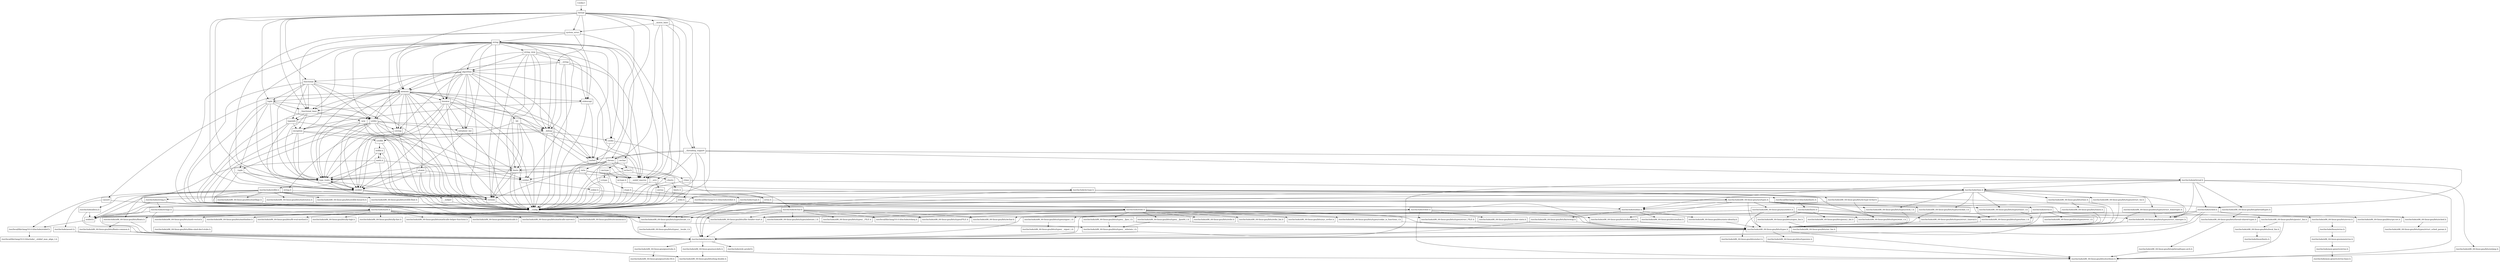 digraph "dependencies" {
  header_0 [ shape="box", label="\<stdin\>" ];
  header_1 [ shape="box", label="thread" ];
  header_10 [ shape="box", label="/usr/include/pthread.h" ];
  header_100 [ shape="box", label="/usr/include/x86_64-linux-gnu/bits/stdio_lim.h" ];
  header_101 [ shape="box", label="/usr/include/x86_64-linux-gnu/bits/sys_errlist.h" ];
  header_102 [ shape="box", label="/usr/include/x86_64-linux-gnu/bits/stdio.h" ];
  header_103 [ shape="box", label="functional" ];
  header_104 [ shape="box", label="memory" ];
  header_105 [ shape="box", label="iterator" ];
  header_106 [ shape="box", label="tuple" ];
  header_107 [ shape="box", label="stdexcept" ];
  header_108 [ shape="box", label="cassert" ];
  header_109 [ shape="box", label="/usr/include/assert.h" ];
  header_11 [ shape="box", label="iosfwd" ];
  header_110 [ shape="box", label="atomic" ];
  header_111 [ shape="box", label="system_error" ];
  header_112 [ shape="box", label="__errc" ];
  header_113 [ shape="box", label="cerrno" ];
  header_114 [ shape="box", label="errno.h" ];
  header_115 [ shape="box", label="/usr/include/errno.h" ];
  header_116 [ shape="box", label="/usr/include/x86_64-linux-gnu/bits/errno.h" ];
  header_117 [ shape="box", label="/usr/include/linux/errno.h" ];
  header_118 [ shape="box", label="/usr/include/x86_64-linux-gnu/asm/errno.h" ];
  header_119 [ shape="box", label="/usr/include/asm-generic/errno.h" ];
  header_12 [ shape="box", label="wchar.h" ];
  header_120 [ shape="box", label="/usr/include/asm-generic/errno-base.h" ];
  header_121 [ shape="box", label="/usr/include/x86_64-linux-gnu/bits/types/error_t.h" ];
  header_122 [ shape="box", label="string" ];
  header_123 [ shape="box", label="string_view" ];
  header_124 [ shape="box", label="__string" ];
  header_125 [ shape="box", label="algorithm" ];
  header_126 [ shape="box", label="bit" ];
  header_127 [ shape="box", label="cwchar" ];
  header_128 [ shape="box", label="cwctype" ];
  header_129 [ shape="box", label="cctype" ];
  header_13 [ shape="box", label="/usr/include/wchar.h" ];
  header_130 [ shape="box", label="ctype.h" ];
  header_131 [ shape="box", label="/usr/include/ctype.h" ];
  header_132 [ shape="box", label="wctype.h" ];
  header_133 [ shape="box", label="/usr/include/wctype.h" ];
  header_134 [ shape="box", label="/usr/include/x86_64-linux-gnu/bits/wctype-wchar.h" ];
  header_135 [ shape="box", label="chrono" ];
  header_136 [ shape="box", label="ctime" ];
  header_137 [ shape="box", label="/usr/include/time.h" ];
  header_138 [ shape="box", label="/usr/include/x86_64-linux-gnu/bits/time.h" ];
  header_139 [ shape="box", label="/usr/include/x86_64-linux-gnu/bits/timex.h" ];
  header_14 [ shape="box", label="/usr/include/x86_64-linux-gnu/bits/libc-header-start.h" ];
  header_140 [ shape="box", label="/usr/include/x86_64-linux-gnu/bits/types/struct_tm.h" ];
  header_141 [ shape="box", label="/usr/include/x86_64-linux-gnu/bits/types/struct_itimerspec.h" ];
  header_142 [ shape="box", label="ratio" ];
  header_143 [ shape="box", label="climits" ];
  header_144 [ shape="box", label="limits.h" ];
  header_145 [ shape="box", label="/usr/local/lib/clang/10.0.0/include/limits.h" ];
  header_146 [ shape="box", label="/usr/include/limits.h" ];
  header_147 [ shape="box", label="/usr/include/x86_64-linux-gnu/bits/posix1_lim.h" ];
  header_148 [ shape="box", label="/usr/include/x86_64-linux-gnu/bits/local_lim.h" ];
  header_149 [ shape="box", label="/usr/include/linux/limits.h" ];
  header_15 [ shape="box", label="/usr/include/x86_64-linux-gnu/bits/floatn.h" ];
  header_150 [ shape="box", label="/usr/include/x86_64-linux-gnu/bits/posix2_lim.h" ];
  header_151 [ shape="box", label="/usr/include/x86_64-linux-gnu/bits/xopen_lim.h" ];
  header_152 [ shape="box", label="/usr/include/x86_64-linux-gnu/bits/uio_lim.h" ];
  header_153 [ shape="box", label="__mutex_base" ];
  header_154 [ shape="box", label="__threading_support" ];
  header_155 [ shape="box", label="/usr/include/sched.h" ];
  header_156 [ shape="box", label="/usr/include/x86_64-linux-gnu/bits/sched.h" ];
  header_157 [ shape="box", label="/usr/include/x86_64-linux-gnu/bits/types/struct_sched_param.h" ];
  header_158 [ shape="box", label="/usr/include/x86_64-linux-gnu/bits/cpu-set.h" ];
  header_159 [ shape="box", label="/usr/include/x86_64-linux-gnu/bits/setjmp.h" ];
  header_16 [ shape="box", label="/usr/include/x86_64-linux-gnu/bits/floatn-common.h" ];
  header_17 [ shape="box", label="stddef.h" ];
  header_18 [ shape="box", label="/usr/local/lib/clang/10.0.0/include/stddef.h" ];
  header_19 [ shape="box", label="/usr/local/lib/clang/10.0.0/include/stdarg.h" ];
  header_2 [ shape="box", label="__config" ];
  header_20 [ shape="box", label="/usr/include/x86_64-linux-gnu/bits/wchar.h" ];
  header_21 [ shape="box", label="/usr/include/x86_64-linux-gnu/bits/types/wint_t.h" ];
  header_22 [ shape="box", label="/usr/include/x86_64-linux-gnu/bits/types/mbstate_t.h" ];
  header_23 [ shape="box", label="/usr/include/x86_64-linux-gnu/bits/types/__mbstate_t.h" ];
  header_24 [ shape="box", label="/usr/include/x86_64-linux-gnu/bits/types/__FILE.h" ];
  header_25 [ shape="box", label="/usr/include/x86_64-linux-gnu/bits/types/FILE.h" ];
  header_26 [ shape="box", label="/usr/include/x86_64-linux-gnu/bits/types/locale_t.h" ];
  header_27 [ shape="box", label="/usr/include/x86_64-linux-gnu/bits/types/__locale_t.h" ];
  header_28 [ shape="box", label="__functional_base" ];
  header_29 [ shape="box", label="type_traits" ];
  header_3 [ shape="box", label="/usr/include/features.h" ];
  header_30 [ shape="box", label="cstddef" ];
  header_31 [ shape="box", label="version" ];
  header_32 [ shape="box", label="/usr/local/lib/clang/10.0.0/include/__stddef_max_align_t.h" ];
  header_33 [ shape="box", label="__nullptr" ];
  header_34 [ shape="box", label="typeinfo" ];
  header_35 [ shape="box", label="exception" ];
  header_36 [ shape="box", label="cstdlib" ];
  header_37 [ shape="box", label="stdlib.h" ];
  header_38 [ shape="box", label="/usr/include/stdlib.h" ];
  header_39 [ shape="box", label="/usr/include/x86_64-linux-gnu/bits/waitflags.h" ];
  header_4 [ shape="box", label="/usr/include/stdc-predef.h" ];
  header_40 [ shape="box", label="/usr/include/x86_64-linux-gnu/bits/waitstatus.h" ];
  header_41 [ shape="box", label="/usr/include/x86_64-linux-gnu/sys/types.h" ];
  header_42 [ shape="box", label="/usr/include/x86_64-linux-gnu/bits/types.h" ];
  header_43 [ shape="box", label="/usr/include/x86_64-linux-gnu/bits/typesizes.h" ];
  header_44 [ shape="box", label="/usr/include/x86_64-linux-gnu/bits/types/clock_t.h" ];
  header_45 [ shape="box", label="/usr/include/x86_64-linux-gnu/bits/types/clockid_t.h" ];
  header_46 [ shape="box", label="/usr/include/x86_64-linux-gnu/bits/types/time_t.h" ];
  header_47 [ shape="box", label="/usr/include/x86_64-linux-gnu/bits/types/timer_t.h" ];
  header_48 [ shape="box", label="/usr/include/x86_64-linux-gnu/bits/stdint-intn.h" ];
  header_49 [ shape="box", label="/usr/include/endian.h" ];
  header_5 [ shape="box", label="/usr/include/x86_64-linux-gnu/sys/cdefs.h" ];
  header_50 [ shape="box", label="/usr/include/x86_64-linux-gnu/bits/endian.h" ];
  header_51 [ shape="box", label="/usr/include/x86_64-linux-gnu/bits/byteswap.h" ];
  header_52 [ shape="box", label="/usr/include/x86_64-linux-gnu/bits/uintn-identity.h" ];
  header_53 [ shape="box", label="/usr/include/x86_64-linux-gnu/sys/select.h" ];
  header_54 [ shape="box", label="/usr/include/x86_64-linux-gnu/bits/select.h" ];
  header_55 [ shape="box", label="/usr/include/x86_64-linux-gnu/bits/types/sigset_t.h" ];
  header_56 [ shape="box", label="/usr/include/x86_64-linux-gnu/bits/types/__sigset_t.h" ];
  header_57 [ shape="box", label="/usr/include/x86_64-linux-gnu/bits/types/struct_timeval.h" ];
  header_58 [ shape="box", label="/usr/include/x86_64-linux-gnu/bits/types/struct_timespec.h" ];
  header_59 [ shape="box", label="/usr/include/x86_64-linux-gnu/bits/pthreadtypes.h" ];
  header_6 [ shape="box", label="/usr/include/x86_64-linux-gnu/bits/wordsize.h" ];
  header_60 [ shape="box", label="/usr/include/x86_64-linux-gnu/bits/thread-shared-types.h" ];
  header_61 [ shape="box", label="/usr/include/x86_64-linux-gnu/bits/pthreadtypes-arch.h" ];
  header_62 [ shape="box", label="/usr/include/alloca.h" ];
  header_63 [ shape="box", label="/usr/include/x86_64-linux-gnu/bits/stdlib-bsearch.h" ];
  header_64 [ shape="box", label="/usr/include/x86_64-linux-gnu/bits/stdlib-float.h" ];
  header_65 [ shape="box", label="math.h" ];
  header_66 [ shape="box", label="/usr/include/math.h" ];
  header_67 [ shape="box", label="/usr/include/x86_64-linux-gnu/bits/math-vector.h" ];
  header_68 [ shape="box", label="/usr/include/x86_64-linux-gnu/bits/libm-simd-decl-stubs.h" ];
  header_69 [ shape="box", label="/usr/include/x86_64-linux-gnu/bits/flt-eval-method.h" ];
  header_7 [ shape="box", label="/usr/include/x86_64-linux-gnu/bits/long-double.h" ];
  header_70 [ shape="box", label="/usr/include/x86_64-linux-gnu/bits/fp-logb.h" ];
  header_71 [ shape="box", label="/usr/include/x86_64-linux-gnu/bits/fp-fast.h" ];
  header_72 [ shape="box", label="/usr/include/x86_64-linux-gnu/bits/mathcalls-helper-functions.h" ];
  header_73 [ shape="box", label="/usr/include/x86_64-linux-gnu/bits/mathcalls.h" ];
  header_74 [ shape="box", label="/usr/include/x86_64-linux-gnu/bits/mathcalls-narrow.h" ];
  header_75 [ shape="box", label="/usr/include/x86_64-linux-gnu/bits/iscanonical.h" ];
  header_76 [ shape="box", label="/usr/include/x86_64-linux-gnu/bits/mathinline.h" ];
  header_77 [ shape="box", label="limits" ];
  header_78 [ shape="box", label="__undef_macros" ];
  header_79 [ shape="box", label="cstdint" ];
  header_8 [ shape="box", label="/usr/include/x86_64-linux-gnu/gnu/stubs.h" ];
  header_80 [ shape="box", label="stdint.h" ];
  header_81 [ shape="box", label="/usr/local/lib/clang/10.0.0/include/stdint.h" ];
  header_82 [ shape="box", label="/usr/include/stdint.h" ];
  header_83 [ shape="box", label="/usr/include/x86_64-linux-gnu/bits/stdint-uintn.h" ];
  header_84 [ shape="box", label="new" ];
  header_85 [ shape="box", label="utility" ];
  header_86 [ shape="box", label="__tuple" ];
  header_87 [ shape="box", label="initializer_list" ];
  header_88 [ shape="box", label="cstring" ];
  header_89 [ shape="box", label="string.h" ];
  header_9 [ shape="box", label="/usr/include/x86_64-linux-gnu/gnu/stubs-64.h" ];
  header_90 [ shape="box", label="/usr/include/string.h" ];
  header_91 [ shape="box", label="/usr/include/strings.h" ];
  header_92 [ shape="box", label="__debug" ];
  header_93 [ shape="box", label="cstdio" ];
  header_94 [ shape="box", label="stdio.h" ];
  header_95 [ shape="box", label="/usr/include/stdio.h" ];
  header_96 [ shape="box", label="/usr/include/x86_64-linux-gnu/bits/types/__fpos_t.h" ];
  header_97 [ shape="box", label="/usr/include/x86_64-linux-gnu/bits/types/__fpos64_t.h" ];
  header_98 [ shape="box", label="/usr/include/x86_64-linux-gnu/bits/types/struct_FILE.h" ];
  header_99 [ shape="box", label="/usr/include/x86_64-linux-gnu/bits/types/cookie_io_functions_t.h" ];
  header_118 -> header_119;
  header_119 -> header_120;
  header_61 -> header_6;
  header_60 -> header_61;
  header_62 -> header_17;
  header_62 -> header_3;
  header_65 -> header_37;
  header_65 -> header_2;
  header_65 -> header_77;
  header_65 -> header_29;
  header_65 -> header_66;
  header_67 -> header_68;
  header_66 -> header_14;
  header_66 -> header_15;
  header_66 -> header_74;
  header_66 -> header_72;
  header_66 -> header_73;
  header_66 -> header_70;
  header_66 -> header_71;
  header_66 -> header_76;
  header_66 -> header_42;
  header_66 -> header_67;
  header_66 -> header_75;
  header_66 -> header_69;
  header_114 -> header_115;
  header_114 -> header_2;
  header_115 -> header_116;
  header_115 -> header_3;
  header_115 -> header_121;
  header_77 -> header_29;
  header_77 -> header_78;
  header_77 -> header_2;
  header_77 -> header_31;
  header_116 -> header_117;
  header_117 -> header_118;
  header_79 -> header_80;
  header_79 -> header_2;
  header_112 -> header_2;
  header_112 -> header_113;
  header_113 -> header_114;
  header_113 -> header_2;
  header_110 -> header_29;
  header_110 -> header_79;
  header_110 -> header_2;
  header_110 -> header_30;
  header_110 -> header_31;
  header_111 -> header_29;
  header_111 -> header_107;
  header_111 -> header_112;
  header_111 -> header_28;
  header_111 -> header_122;
  header_47 -> header_42;
  header_46 -> header_42;
  header_45 -> header_42;
  header_44 -> header_42;
  header_42 -> header_6;
  header_42 -> header_43;
  header_42 -> header_3;
  header_41 -> header_59;
  header_41 -> header_17;
  header_41 -> header_53;
  header_41 -> header_47;
  header_41 -> header_46;
  header_41 -> header_45;
  header_41 -> header_44;
  header_41 -> header_3;
  header_41 -> header_48;
  header_41 -> header_49;
  header_41 -> header_42;
  header_105 -> header_29;
  header_105 -> header_11;
  header_105 -> header_30;
  header_105 -> header_31;
  header_105 -> header_2;
  header_105 -> header_87;
  header_105 -> header_92;
  header_105 -> header_28;
  header_104 -> header_108;
  header_104 -> header_106;
  header_104 -> header_29;
  header_104 -> header_28;
  header_104 -> header_34;
  header_104 -> header_30;
  header_104 -> header_31;
  header_104 -> header_78;
  header_104 -> header_88;
  header_104 -> header_2;
  header_104 -> header_77;
  header_104 -> header_105;
  header_104 -> header_11;
  header_104 -> header_79;
  header_104 -> header_110;
  header_104 -> header_107;
  header_104 -> header_85;
  header_104 -> header_84;
  header_107 -> header_35;
  header_107 -> header_2;
  header_107 -> header_11;
  header_106 -> header_29;
  header_106 -> header_28;
  header_106 -> header_30;
  header_106 -> header_31;
  header_106 -> header_2;
  header_106 -> header_86;
  header_106 -> header_85;
  header_49 -> header_50;
  header_49 -> header_51;
  header_49 -> header_52;
  header_49 -> header_3;
  header_48 -> header_42;
  header_5 -> header_6;
  header_5 -> header_7;
  header_2 -> header_3;
  header_3 -> header_4;
  header_3 -> header_5;
  header_3 -> header_8;
  header_0 -> header_1;
  header_1 -> header_153;
  header_1 -> header_106;
  header_1 -> header_29;
  header_1 -> header_11;
  header_1 -> header_154;
  header_1 -> header_30;
  header_1 -> header_2;
  header_1 -> header_135;
  header_1 -> header_92;
  header_1 -> header_104;
  header_1 -> header_78;
  header_1 -> header_111;
  header_1 -> header_103;
  header_1 -> header_28;
  header_8 -> header_9;
  header_58 -> header_42;
  header_59 -> header_60;
  header_51 -> header_3;
  header_51 -> header_42;
  header_52 -> header_42;
  header_53 -> header_58;
  header_53 -> header_54;
  header_53 -> header_55;
  header_53 -> header_57;
  header_53 -> header_46;
  header_53 -> header_3;
  header_53 -> header_42;
  header_54 -> header_6;
  header_55 -> header_56;
  header_57 -> header_42;
  header_130 -> header_131;
  header_130 -> header_2;
  header_131 -> header_26;
  header_131 -> header_3;
  header_131 -> header_49;
  header_131 -> header_42;
  header_132 -> header_133;
  header_132 -> header_2;
  header_133 -> header_134;
  header_133 -> header_26;
  header_133 -> header_21;
  header_133 -> header_3;
  header_133 -> header_42;
  header_134 -> header_21;
  header_134 -> header_42;
  header_134 -> header_49;
  header_135 -> header_142;
  header_135 -> header_29;
  header_135 -> header_31;
  header_135 -> header_2;
  header_135 -> header_77;
  header_135 -> header_136;
  header_135 -> header_78;
  header_136 -> header_2;
  header_136 -> header_137;
  header_137 -> header_58;
  header_137 -> header_140;
  header_137 -> header_17;
  header_137 -> header_26;
  header_137 -> header_47;
  header_137 -> header_46;
  header_137 -> header_45;
  header_137 -> header_44;
  header_137 -> header_3;
  header_137 -> header_138;
  header_137 -> header_141;
  header_138 -> header_139;
  header_138 -> header_42;
  header_139 -> header_42;
  header_139 -> header_57;
  header_29 -> header_2;
  header_29 -> header_30;
  header_29 -> header_31;
  header_28 -> header_29;
  header_28 -> header_34;
  header_28 -> header_35;
  header_28 -> header_2;
  header_28 -> header_85;
  header_28 -> header_84;
  header_26 -> header_27;
  header_22 -> header_23;
  header_127 -> header_2;
  header_127 -> header_12;
  header_127 -> header_128;
  header_126 -> header_29;
  header_126 -> header_31;
  header_126 -> header_2;
  header_126 -> header_77;
  header_126 -> header_78;
  header_126 -> header_92;
  header_125 -> header_29;
  header_125 -> header_30;
  header_125 -> header_31;
  header_125 -> header_126;
  header_125 -> header_88;
  header_125 -> header_2;
  header_125 -> header_103;
  header_125 -> header_105;
  header_125 -> header_104;
  header_125 -> header_78;
  header_125 -> header_87;
  header_125 -> header_92;
  header_125 -> header_85;
  header_124 -> header_125;
  header_124 -> header_2;
  header_124 -> header_104;
  header_124 -> header_78;
  header_124 -> header_92;
  header_124 -> header_93;
  header_123 -> header_31;
  header_123 -> header_125;
  header_123 -> header_124;
  header_123 -> header_2;
  header_123 -> header_77;
  header_123 -> header_105;
  header_123 -> header_107;
  header_123 -> header_78;
  header_123 -> header_92;
  header_122 -> header_28;
  header_122 -> header_29;
  header_122 -> header_11;
  header_122 -> header_31;
  header_122 -> header_127;
  header_122 -> header_125;
  header_122 -> header_88;
  header_122 -> header_123;
  header_122 -> header_92;
  header_122 -> header_104;
  header_122 -> header_105;
  header_122 -> header_2;
  header_122 -> header_107;
  header_122 -> header_79;
  header_122 -> header_87;
  header_122 -> header_78;
  header_122 -> header_85;
  header_122 -> header_93;
  header_129 -> header_130;
  header_129 -> header_2;
  header_128 -> header_132;
  header_128 -> header_2;
  header_128 -> header_129;
  header_38 -> header_14;
  header_38 -> header_15;
  header_38 -> header_17;
  header_38 -> header_39;
  header_38 -> header_26;
  header_38 -> header_63;
  header_38 -> header_62;
  header_38 -> header_64;
  header_38 -> header_41;
  header_38 -> header_40;
  header_36 -> header_37;
  header_36 -> header_2;
  header_37 -> header_65;
  header_37 -> header_2;
  header_37 -> header_38;
  header_34 -> header_79;
  header_34 -> header_35;
  header_34 -> header_2;
  header_34 -> header_30;
  header_35 -> header_36;
  header_35 -> header_29;
  header_35 -> header_2;
  header_35 -> header_30;
  header_35 -> header_31;
  header_33 -> header_2;
  header_30 -> header_18;
  header_30 -> header_2;
  header_30 -> header_33;
  header_30 -> header_29;
  header_30 -> header_31;
  header_31 -> header_2;
  header_153 -> header_78;
  header_153 -> header_2;
  header_153 -> header_135;
  header_153 -> header_154;
  header_153 -> header_111;
  header_151 -> header_152;
  header_156 -> header_157;
  header_154 -> header_10;
  header_154 -> header_11;
  header_154 -> header_155;
  header_154 -> header_2;
  header_154 -> header_135;
  header_154 -> header_114;
  header_154 -> header_78;
  header_155 -> header_58;
  header_155 -> header_17;
  header_155 -> header_156;
  header_155 -> header_158;
  header_155 -> header_46;
  header_155 -> header_3;
  header_155 -> header_42;
  header_159 -> header_6;
  header_109 -> header_3;
  header_108 -> header_109;
  header_108 -> header_2;
  header_89 -> header_90;
  header_89 -> header_2;
  header_88 -> header_89;
  header_88 -> header_2;
  header_83 -> header_42;
  header_82 -> header_14;
  header_82 -> header_20;
  header_82 -> header_6;
  header_82 -> header_42;
  header_82 -> header_83;
  header_82 -> header_48;
  header_81 -> header_82;
  header_80 -> header_81;
  header_80 -> header_2;
  header_87 -> header_2;
  header_87 -> header_30;
  header_86 -> header_29;
  header_86 -> header_2;
  header_86 -> header_30;
  header_85 -> header_29;
  header_85 -> header_30;
  header_85 -> header_31;
  header_85 -> header_88;
  header_85 -> header_2;
  header_85 -> header_79;
  header_85 -> header_87;
  header_85 -> header_86;
  header_85 -> header_92;
  header_84 -> header_29;
  header_84 -> header_35;
  header_84 -> header_2;
  header_84 -> header_30;
  header_84 -> header_31;
  header_141 -> header_58;
  header_141 -> header_42;
  header_140 -> header_42;
  header_143 -> header_2;
  header_143 -> header_144;
  header_142 -> header_29;
  header_142 -> header_143;
  header_142 -> header_79;
  header_142 -> header_2;
  header_142 -> header_78;
  header_145 -> header_146;
  header_144 -> header_145;
  header_144 -> header_2;
  header_147 -> header_6;
  header_147 -> header_148;
  header_146 -> header_14;
  header_146 -> header_150;
  header_146 -> header_151;
  header_146 -> header_147;
  header_148 -> header_149;
  header_103 -> header_29;
  header_103 -> header_28;
  header_103 -> header_34;
  header_103 -> header_35;
  header_103 -> header_31;
  header_103 -> header_2;
  header_103 -> header_104;
  header_103 -> header_106;
  header_103 -> header_85;
  header_14 -> header_3;
  header_15 -> header_16;
  header_15 -> header_3;
  header_16 -> header_7;
  header_16 -> header_3;
  header_17 -> header_18;
  header_10 -> header_58;
  header_10 -> header_59;
  header_10 -> header_155;
  header_10 -> header_159;
  header_10 -> header_6;
  header_10 -> header_3;
  header_10 -> header_137;
  header_10 -> header_49;
  header_11 -> header_2;
  header_11 -> header_12;
  header_12 -> header_2;
  header_12 -> header_13;
  header_13 -> header_14;
  header_13 -> header_15;
  header_13 -> header_17;
  header_13 -> header_25;
  header_13 -> header_24;
  header_13 -> header_26;
  header_13 -> header_21;
  header_13 -> header_19;
  header_13 -> header_20;
  header_13 -> header_22;
  header_18 -> header_32;
  header_98 -> header_42;
  header_99 -> header_42;
  header_94 -> header_95;
  header_94 -> header_2;
  header_95 -> header_14;
  header_95 -> header_17;
  header_95 -> header_25;
  header_95 -> header_24;
  header_95 -> header_102;
  header_95 -> header_19;
  header_95 -> header_98;
  header_95 -> header_42;
  header_95 -> header_96;
  header_95 -> header_97;
  header_95 -> header_101;
  header_95 -> header_100;
  header_95 -> header_99;
  header_96 -> header_42;
  header_96 -> header_23;
  header_97 -> header_42;
  header_97 -> header_23;
  header_90 -> header_14;
  header_90 -> header_17;
  header_90 -> header_91;
  header_90 -> header_26;
  header_91 -> header_26;
  header_91 -> header_17;
  header_91 -> header_3;
  header_92 -> header_36;
  header_92 -> header_2;
  header_92 -> header_11;
  header_92 -> header_30;
  header_92 -> header_93;
  header_93 -> header_94;
  header_93 -> header_2;
}